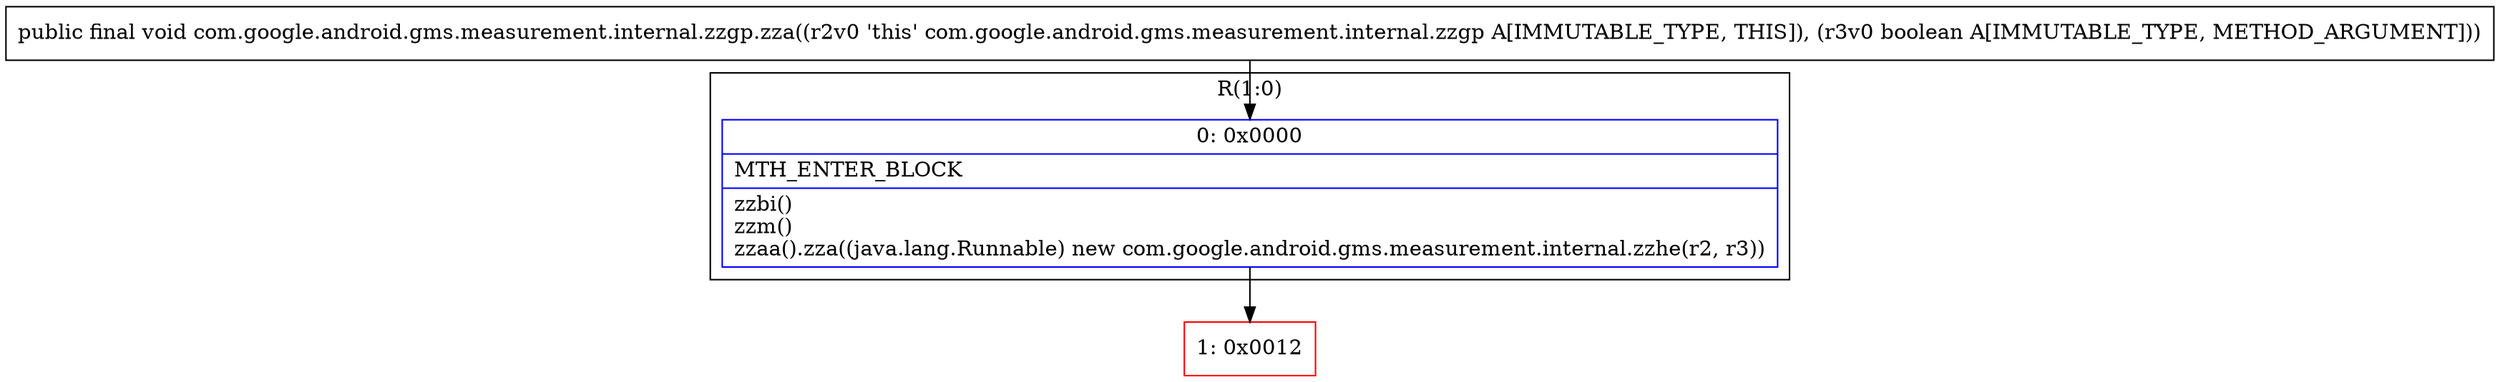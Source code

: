 digraph "CFG forcom.google.android.gms.measurement.internal.zzgp.zza(Z)V" {
subgraph cluster_Region_1051777827 {
label = "R(1:0)";
node [shape=record,color=blue];
Node_0 [shape=record,label="{0\:\ 0x0000|MTH_ENTER_BLOCK\l|zzbi()\lzzm()\lzzaa().zza((java.lang.Runnable) new com.google.android.gms.measurement.internal.zzhe(r2, r3))\l}"];
}
Node_1 [shape=record,color=red,label="{1\:\ 0x0012}"];
MethodNode[shape=record,label="{public final void com.google.android.gms.measurement.internal.zzgp.zza((r2v0 'this' com.google.android.gms.measurement.internal.zzgp A[IMMUTABLE_TYPE, THIS]), (r3v0 boolean A[IMMUTABLE_TYPE, METHOD_ARGUMENT])) }"];
MethodNode -> Node_0;
Node_0 -> Node_1;
}

